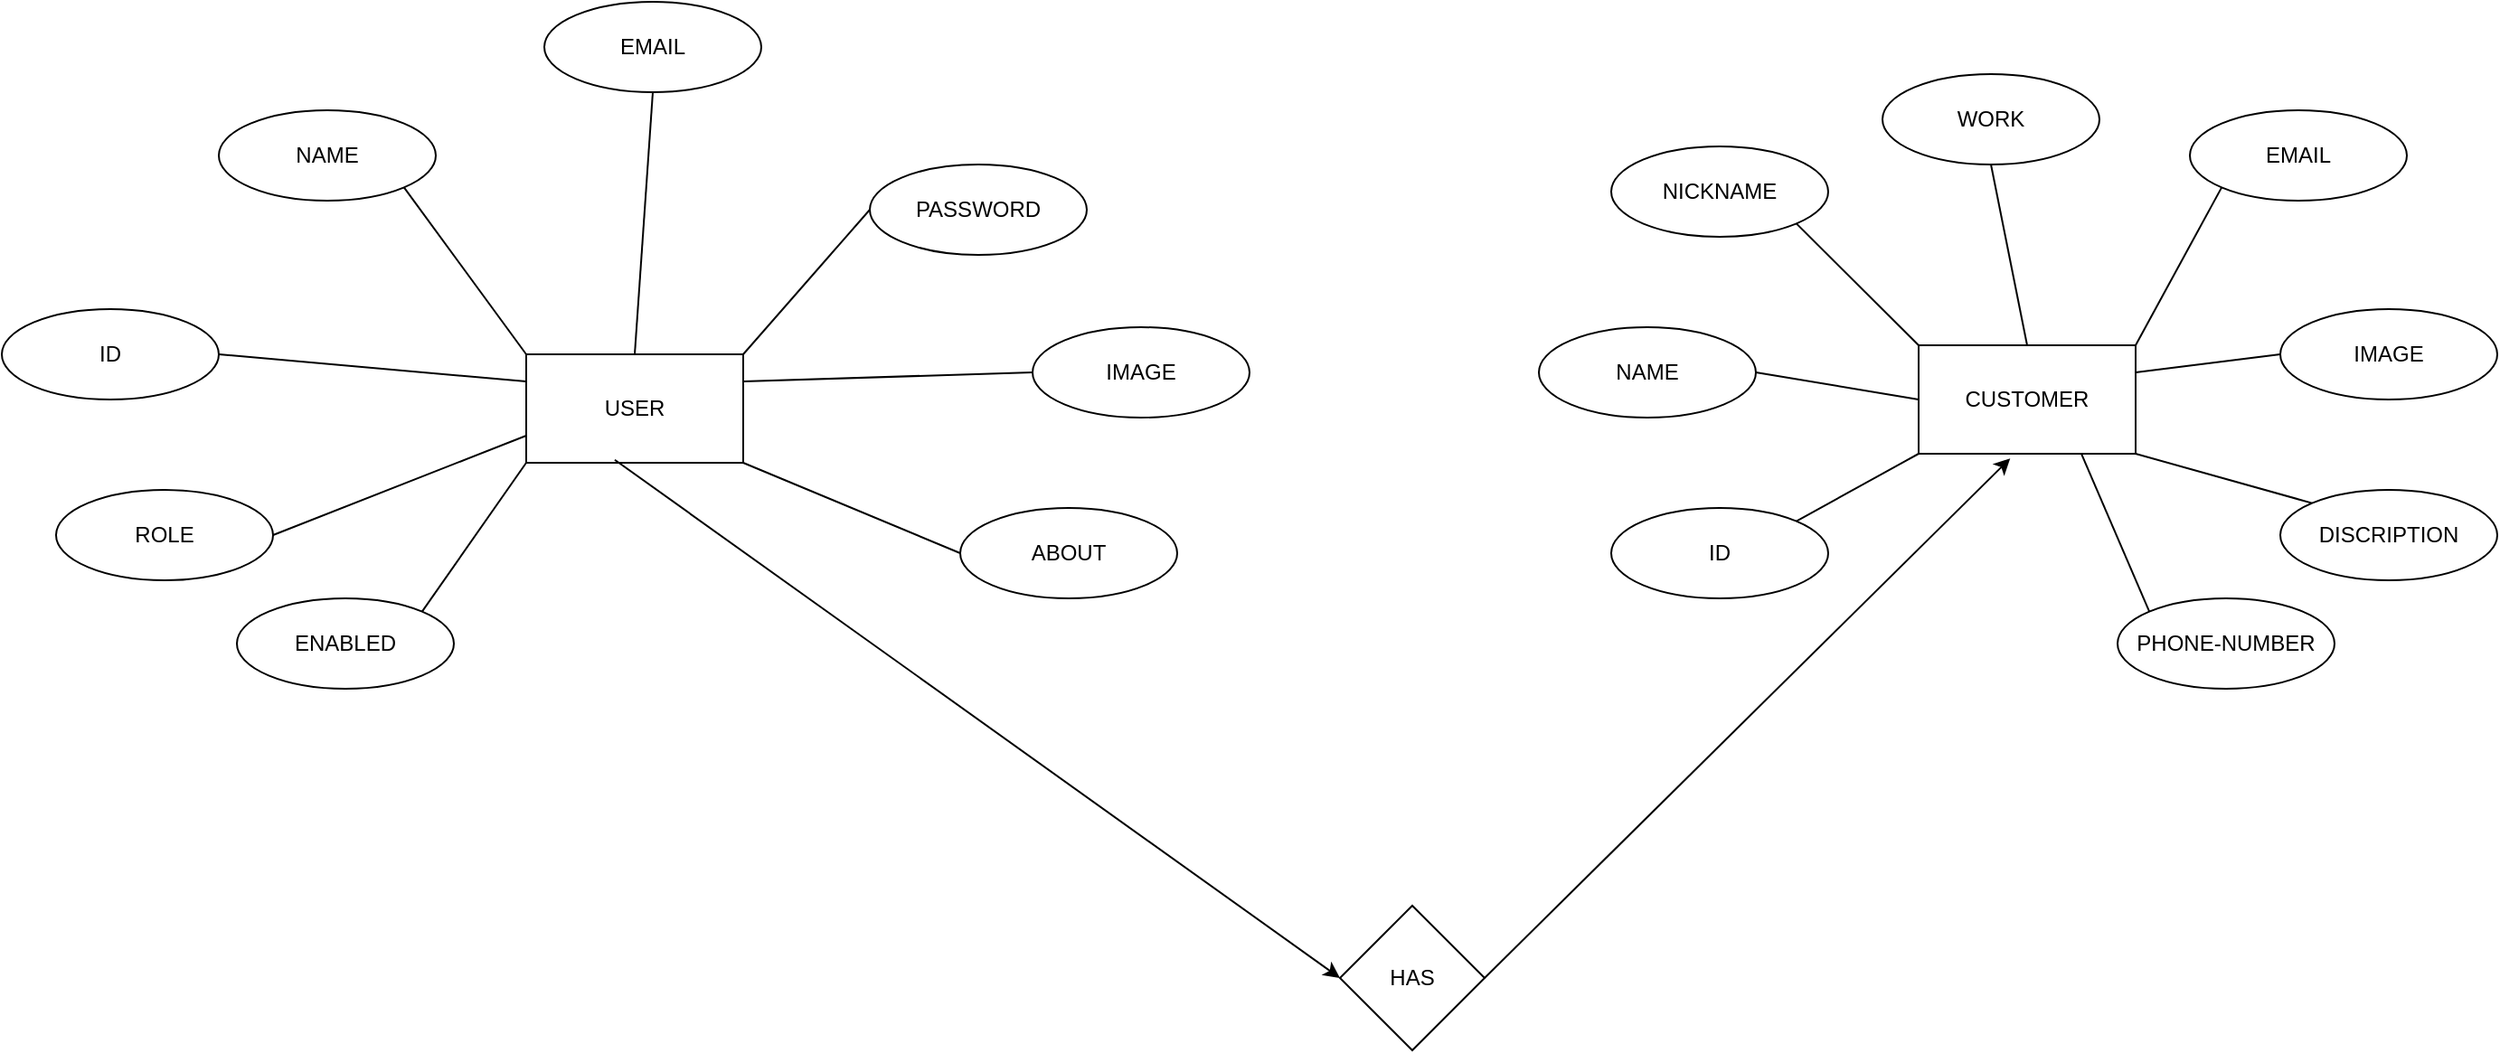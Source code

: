 <mxfile version="24.7.17">
  <diagram name="Page-1" id="QNlDdv6C0ZCmeqzFmTSJ">
    <mxGraphModel dx="1877" dy="557" grid="1" gridSize="10" guides="1" tooltips="1" connect="1" arrows="1" fold="1" page="1" pageScale="1" pageWidth="827" pageHeight="1169" math="0" shadow="0">
      <root>
        <mxCell id="0" />
        <mxCell id="1" parent="0" />
        <mxCell id="K9Tvqyu0-MTq7fCI-RxS-1" value="USER" style="rounded=0;whiteSpace=wrap;html=1;" vertex="1" parent="1">
          <mxGeometry x="190" y="265" width="120" height="60" as="geometry" />
        </mxCell>
        <mxCell id="K9Tvqyu0-MTq7fCI-RxS-2" value="CUSTOMER" style="rounded=0;whiteSpace=wrap;html=1;" vertex="1" parent="1">
          <mxGeometry x="960" y="260" width="120" height="60" as="geometry" />
        </mxCell>
        <mxCell id="K9Tvqyu0-MTq7fCI-RxS-4" value="ID" style="ellipse;whiteSpace=wrap;html=1;" vertex="1" parent="1">
          <mxGeometry x="-100" y="240" width="120" height="50" as="geometry" />
        </mxCell>
        <mxCell id="K9Tvqyu0-MTq7fCI-RxS-5" value="NAME" style="ellipse;whiteSpace=wrap;html=1;" vertex="1" parent="1">
          <mxGeometry x="20" y="130" width="120" height="50" as="geometry" />
        </mxCell>
        <mxCell id="K9Tvqyu0-MTq7fCI-RxS-6" value="EMAIL" style="ellipse;whiteSpace=wrap;html=1;" vertex="1" parent="1">
          <mxGeometry x="200" y="70" width="120" height="50" as="geometry" />
        </mxCell>
        <mxCell id="K9Tvqyu0-MTq7fCI-RxS-7" value="ROLE" style="ellipse;whiteSpace=wrap;html=1;" vertex="1" parent="1">
          <mxGeometry x="-70" y="340" width="120" height="50" as="geometry" />
        </mxCell>
        <mxCell id="K9Tvqyu0-MTq7fCI-RxS-8" value="PASSWORD" style="ellipse;whiteSpace=wrap;html=1;" vertex="1" parent="1">
          <mxGeometry x="380" y="160" width="120" height="50" as="geometry" />
        </mxCell>
        <mxCell id="K9Tvqyu0-MTq7fCI-RxS-9" value="IMAGE" style="ellipse;whiteSpace=wrap;html=1;" vertex="1" parent="1">
          <mxGeometry x="470" y="250" width="120" height="50" as="geometry" />
        </mxCell>
        <mxCell id="K9Tvqyu0-MTq7fCI-RxS-10" value="ABOUT" style="ellipse;whiteSpace=wrap;html=1;" vertex="1" parent="1">
          <mxGeometry x="430" y="350" width="120" height="50" as="geometry" />
        </mxCell>
        <mxCell id="K9Tvqyu0-MTq7fCI-RxS-11" value="NAME" style="ellipse;whiteSpace=wrap;html=1;" vertex="1" parent="1">
          <mxGeometry x="750" y="250" width="120" height="50" as="geometry" />
        </mxCell>
        <mxCell id="K9Tvqyu0-MTq7fCI-RxS-12" value="NICKNAME" style="ellipse;whiteSpace=wrap;html=1;" vertex="1" parent="1">
          <mxGeometry x="790" y="150" width="120" height="50" as="geometry" />
        </mxCell>
        <mxCell id="K9Tvqyu0-MTq7fCI-RxS-13" value="WORK" style="ellipse;whiteSpace=wrap;html=1;" vertex="1" parent="1">
          <mxGeometry x="940" y="110" width="120" height="50" as="geometry" />
        </mxCell>
        <mxCell id="K9Tvqyu0-MTq7fCI-RxS-14" value="EMAIL" style="ellipse;whiteSpace=wrap;html=1;" vertex="1" parent="1">
          <mxGeometry x="1110" y="130" width="120" height="50" as="geometry" />
        </mxCell>
        <mxCell id="K9Tvqyu0-MTq7fCI-RxS-15" value="IMAGE" style="ellipse;whiteSpace=wrap;html=1;" vertex="1" parent="1">
          <mxGeometry x="1160" y="240" width="120" height="50" as="geometry" />
        </mxCell>
        <mxCell id="K9Tvqyu0-MTq7fCI-RxS-16" value="DISCRIPTION" style="ellipse;whiteSpace=wrap;html=1;" vertex="1" parent="1">
          <mxGeometry x="1160" y="340" width="120" height="50" as="geometry" />
        </mxCell>
        <mxCell id="K9Tvqyu0-MTq7fCI-RxS-17" value="ID" style="ellipse;whiteSpace=wrap;html=1;" vertex="1" parent="1">
          <mxGeometry x="790" y="350" width="120" height="50" as="geometry" />
        </mxCell>
        <mxCell id="K9Tvqyu0-MTq7fCI-RxS-18" value="PHONE-NUMBER" style="ellipse;whiteSpace=wrap;html=1;" vertex="1" parent="1">
          <mxGeometry x="1070" y="400" width="120" height="50" as="geometry" />
        </mxCell>
        <mxCell id="K9Tvqyu0-MTq7fCI-RxS-19" value="ENABLED" style="ellipse;whiteSpace=wrap;html=1;" vertex="1" parent="1">
          <mxGeometry x="30" y="400" width="120" height="50" as="geometry" />
        </mxCell>
        <mxCell id="K9Tvqyu0-MTq7fCI-RxS-20" value="HAS" style="rhombus;whiteSpace=wrap;html=1;" vertex="1" parent="1">
          <mxGeometry x="640" y="570" width="80" height="80" as="geometry" />
        </mxCell>
        <mxCell id="K9Tvqyu0-MTq7fCI-RxS-21" value="" style="endArrow=classic;html=1;rounded=0;exitX=0.408;exitY=0.973;exitDx=0;exitDy=0;exitPerimeter=0;entryX=0;entryY=0.5;entryDx=0;entryDy=0;" edge="1" parent="1" source="K9Tvqyu0-MTq7fCI-RxS-1" target="K9Tvqyu0-MTq7fCI-RxS-20">
          <mxGeometry width="50" height="50" relative="1" as="geometry">
            <mxPoint x="540" y="620" as="sourcePoint" />
            <mxPoint x="590" y="570" as="targetPoint" />
          </mxGeometry>
        </mxCell>
        <mxCell id="K9Tvqyu0-MTq7fCI-RxS-22" value="" style="endArrow=classic;html=1;rounded=0;exitX=1;exitY=0.5;exitDx=0;exitDy=0;entryX=0.422;entryY=1.043;entryDx=0;entryDy=0;entryPerimeter=0;" edge="1" parent="1" source="K9Tvqyu0-MTq7fCI-RxS-20" target="K9Tvqyu0-MTq7fCI-RxS-2">
          <mxGeometry width="50" height="50" relative="1" as="geometry">
            <mxPoint x="649.5" y="480" as="sourcePoint" />
            <mxPoint x="1050.5" y="767" as="targetPoint" />
          </mxGeometry>
        </mxCell>
        <mxCell id="K9Tvqyu0-MTq7fCI-RxS-23" value="" style="endArrow=none;html=1;rounded=0;exitX=1;exitY=1;exitDx=0;exitDy=0;entryX=0;entryY=0.5;entryDx=0;entryDy=0;" edge="1" parent="1" source="K9Tvqyu0-MTq7fCI-RxS-1" target="K9Tvqyu0-MTq7fCI-RxS-10">
          <mxGeometry width="50" height="50" relative="1" as="geometry">
            <mxPoint x="580" y="320" as="sourcePoint" />
            <mxPoint x="630" y="270" as="targetPoint" />
          </mxGeometry>
        </mxCell>
        <mxCell id="K9Tvqyu0-MTq7fCI-RxS-24" value="" style="endArrow=none;html=1;rounded=0;exitX=1;exitY=0.25;exitDx=0;exitDy=0;entryX=0;entryY=0.5;entryDx=0;entryDy=0;" edge="1" parent="1" source="K9Tvqyu0-MTq7fCI-RxS-1" target="K9Tvqyu0-MTq7fCI-RxS-9">
          <mxGeometry width="50" height="50" relative="1" as="geometry">
            <mxPoint x="320" y="335" as="sourcePoint" />
            <mxPoint x="440" y="385" as="targetPoint" />
          </mxGeometry>
        </mxCell>
        <mxCell id="K9Tvqyu0-MTq7fCI-RxS-25" value="" style="endArrow=none;html=1;rounded=0;exitX=1;exitY=0;exitDx=0;exitDy=0;entryX=0;entryY=0.5;entryDx=0;entryDy=0;" edge="1" parent="1" source="K9Tvqyu0-MTq7fCI-RxS-1" target="K9Tvqyu0-MTq7fCI-RxS-8">
          <mxGeometry width="50" height="50" relative="1" as="geometry">
            <mxPoint x="320" y="290" as="sourcePoint" />
            <mxPoint x="480" y="285" as="targetPoint" />
          </mxGeometry>
        </mxCell>
        <mxCell id="K9Tvqyu0-MTq7fCI-RxS-26" value="" style="endArrow=none;html=1;rounded=0;exitX=0.5;exitY=0;exitDx=0;exitDy=0;entryX=0.5;entryY=1;entryDx=0;entryDy=0;" edge="1" parent="1" source="K9Tvqyu0-MTq7fCI-RxS-1" target="K9Tvqyu0-MTq7fCI-RxS-6">
          <mxGeometry width="50" height="50" relative="1" as="geometry">
            <mxPoint x="320" y="275" as="sourcePoint" />
            <mxPoint x="390" y="195" as="targetPoint" />
          </mxGeometry>
        </mxCell>
        <mxCell id="K9Tvqyu0-MTq7fCI-RxS-27" value="" style="endArrow=none;html=1;rounded=0;exitX=0;exitY=0;exitDx=0;exitDy=0;entryX=1;entryY=1;entryDx=0;entryDy=0;" edge="1" parent="1" source="K9Tvqyu0-MTq7fCI-RxS-1" target="K9Tvqyu0-MTq7fCI-RxS-5">
          <mxGeometry width="50" height="50" relative="1" as="geometry">
            <mxPoint x="260" y="275" as="sourcePoint" />
            <mxPoint x="270" y="130" as="targetPoint" />
          </mxGeometry>
        </mxCell>
        <mxCell id="K9Tvqyu0-MTq7fCI-RxS-28" value="" style="endArrow=none;html=1;rounded=0;exitX=0;exitY=0.25;exitDx=0;exitDy=0;entryX=1;entryY=0.5;entryDx=0;entryDy=0;" edge="1" parent="1" source="K9Tvqyu0-MTq7fCI-RxS-1" target="K9Tvqyu0-MTq7fCI-RxS-4">
          <mxGeometry width="50" height="50" relative="1" as="geometry">
            <mxPoint x="200" y="275" as="sourcePoint" />
            <mxPoint x="132" y="183" as="targetPoint" />
          </mxGeometry>
        </mxCell>
        <mxCell id="K9Tvqyu0-MTq7fCI-RxS-29" value="" style="endArrow=none;html=1;rounded=0;exitX=0;exitY=0.75;exitDx=0;exitDy=0;entryX=1;entryY=0.5;entryDx=0;entryDy=0;" edge="1" parent="1" source="K9Tvqyu0-MTq7fCI-RxS-1" target="K9Tvqyu0-MTq7fCI-RxS-7">
          <mxGeometry width="50" height="50" relative="1" as="geometry">
            <mxPoint x="200" y="290" as="sourcePoint" />
            <mxPoint x="30" y="275" as="targetPoint" />
          </mxGeometry>
        </mxCell>
        <mxCell id="K9Tvqyu0-MTq7fCI-RxS-30" value="" style="endArrow=none;html=1;rounded=0;entryX=1;entryY=0;entryDx=0;entryDy=0;exitX=0;exitY=1;exitDx=0;exitDy=0;" edge="1" parent="1" source="K9Tvqyu0-MTq7fCI-RxS-1" target="K9Tvqyu0-MTq7fCI-RxS-19">
          <mxGeometry width="50" height="50" relative="1" as="geometry">
            <mxPoint x="190" y="320" as="sourcePoint" />
            <mxPoint x="60" y="375" as="targetPoint" />
          </mxGeometry>
        </mxCell>
        <mxCell id="K9Tvqyu0-MTq7fCI-RxS-31" value="" style="endArrow=none;html=1;rounded=0;exitX=0;exitY=1;exitDx=0;exitDy=0;entryX=1;entryY=0;entryDx=0;entryDy=0;" edge="1" parent="1" source="K9Tvqyu0-MTq7fCI-RxS-2" target="K9Tvqyu0-MTq7fCI-RxS-17">
          <mxGeometry width="50" height="50" relative="1" as="geometry">
            <mxPoint x="1040" y="320" as="sourcePoint" />
            <mxPoint x="1090" y="270" as="targetPoint" />
          </mxGeometry>
        </mxCell>
        <mxCell id="K9Tvqyu0-MTq7fCI-RxS-32" value="" style="endArrow=none;html=1;rounded=0;exitX=0;exitY=0.5;exitDx=0;exitDy=0;entryX=1;entryY=0.5;entryDx=0;entryDy=0;" edge="1" parent="1" source="K9Tvqyu0-MTq7fCI-RxS-2" target="K9Tvqyu0-MTq7fCI-RxS-11">
          <mxGeometry width="50" height="50" relative="1" as="geometry">
            <mxPoint x="1000" y="330" as="sourcePoint" />
            <mxPoint x="902" y="367" as="targetPoint" />
          </mxGeometry>
        </mxCell>
        <mxCell id="K9Tvqyu0-MTq7fCI-RxS-33" value="" style="endArrow=none;html=1;rounded=0;exitX=0;exitY=0;exitDx=0;exitDy=0;entryX=1;entryY=1;entryDx=0;entryDy=0;" edge="1" parent="1" source="K9Tvqyu0-MTq7fCI-RxS-2" target="K9Tvqyu0-MTq7fCI-RxS-12">
          <mxGeometry width="50" height="50" relative="1" as="geometry">
            <mxPoint x="1000" y="315" as="sourcePoint" />
            <mxPoint x="880" y="285" as="targetPoint" />
          </mxGeometry>
        </mxCell>
        <mxCell id="K9Tvqyu0-MTq7fCI-RxS-34" value="" style="endArrow=none;html=1;rounded=0;exitX=0.5;exitY=0;exitDx=0;exitDy=0;entryX=0.5;entryY=1;entryDx=0;entryDy=0;" edge="1" parent="1" source="K9Tvqyu0-MTq7fCI-RxS-2" target="K9Tvqyu0-MTq7fCI-RxS-13">
          <mxGeometry width="50" height="50" relative="1" as="geometry">
            <mxPoint x="1000" y="300" as="sourcePoint" />
            <mxPoint x="902" y="203" as="targetPoint" />
          </mxGeometry>
        </mxCell>
        <mxCell id="K9Tvqyu0-MTq7fCI-RxS-35" value="" style="endArrow=none;html=1;rounded=0;exitX=1;exitY=0;exitDx=0;exitDy=0;entryX=0;entryY=1;entryDx=0;entryDy=0;" edge="1" parent="1" source="K9Tvqyu0-MTq7fCI-RxS-2" target="K9Tvqyu0-MTq7fCI-RxS-14">
          <mxGeometry width="50" height="50" relative="1" as="geometry">
            <mxPoint x="1030" y="270" as="sourcePoint" />
            <mxPoint x="1010" y="140" as="targetPoint" />
          </mxGeometry>
        </mxCell>
        <mxCell id="K9Tvqyu0-MTq7fCI-RxS-36" value="" style="endArrow=none;html=1;rounded=0;exitX=1;exitY=0.25;exitDx=0;exitDy=0;entryX=0;entryY=0.5;entryDx=0;entryDy=0;" edge="1" parent="1" source="K9Tvqyu0-MTq7fCI-RxS-2" target="K9Tvqyu0-MTq7fCI-RxS-15">
          <mxGeometry width="50" height="50" relative="1" as="geometry">
            <mxPoint x="1090" y="270" as="sourcePoint" />
            <mxPoint x="1138" y="203" as="targetPoint" />
          </mxGeometry>
        </mxCell>
        <mxCell id="K9Tvqyu0-MTq7fCI-RxS-37" value="" style="endArrow=none;html=1;rounded=0;exitX=1;exitY=1;exitDx=0;exitDy=0;entryX=0;entryY=0;entryDx=0;entryDy=0;" edge="1" parent="1" source="K9Tvqyu0-MTq7fCI-RxS-2" target="K9Tvqyu0-MTq7fCI-RxS-16">
          <mxGeometry width="50" height="50" relative="1" as="geometry">
            <mxPoint x="1090" y="285" as="sourcePoint" />
            <mxPoint x="1170" y="275" as="targetPoint" />
          </mxGeometry>
        </mxCell>
        <mxCell id="K9Tvqyu0-MTq7fCI-RxS-38" value="" style="endArrow=none;html=1;rounded=0;exitX=0.75;exitY=1;exitDx=0;exitDy=0;entryX=0;entryY=0;entryDx=0;entryDy=0;" edge="1" parent="1" source="K9Tvqyu0-MTq7fCI-RxS-2" target="K9Tvqyu0-MTq7fCI-RxS-18">
          <mxGeometry width="50" height="50" relative="1" as="geometry">
            <mxPoint x="1090" y="330" as="sourcePoint" />
            <mxPoint x="1188" y="357" as="targetPoint" />
          </mxGeometry>
        </mxCell>
      </root>
    </mxGraphModel>
  </diagram>
</mxfile>
